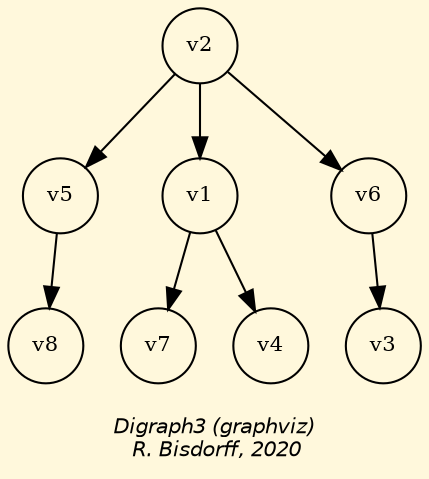 digraph G {
graph [ bgcolor = cornsilk, ordering = out, fontname = "Helvetica-Oblique",
 fontsize = 12,
 label = "\nDigraph3 (graphviz)\n R. Bisdorff, 2020", size="7,7",fontsize=10];
v1 [shape = "circle", label = "v1", fontsize=10];
v2 [shape = "circle", label = "v2", fontsize=10];
v3 [shape = "circle", label = "v3", fontsize=10];
v4 [shape = "circle", label = "v4", fontsize=10];
v5 [shape = "circle", label = "v5", fontsize=10];
v6 [shape = "circle", label = "v6", fontsize=10];
v7 [shape = "circle", label = "v7", fontsize=10];
v8 [shape = "circle", label = "v8", fontsize=10];
{ rank = 0; v7; v4; v8; v3; }
{ rank = 1; v5; v1; v6; }
{ rank = 2; v2; }
v1-> v7 [style="setlinewidth(1)",color=black] ;
v1-> v4 [style="setlinewidth(1)",color=black] ;
v5-> v8 [style="setlinewidth(1)",color=black] ;
v6-> v3 [style="setlinewidth(1)",color=black] ;
v2-> v5 [style="setlinewidth(1)",color=black] ;
v2-> v1 [style="setlinewidth(1)",color=black] ;
v2-> v6 [style="setlinewidth(1)",color=black] ;
}
 
